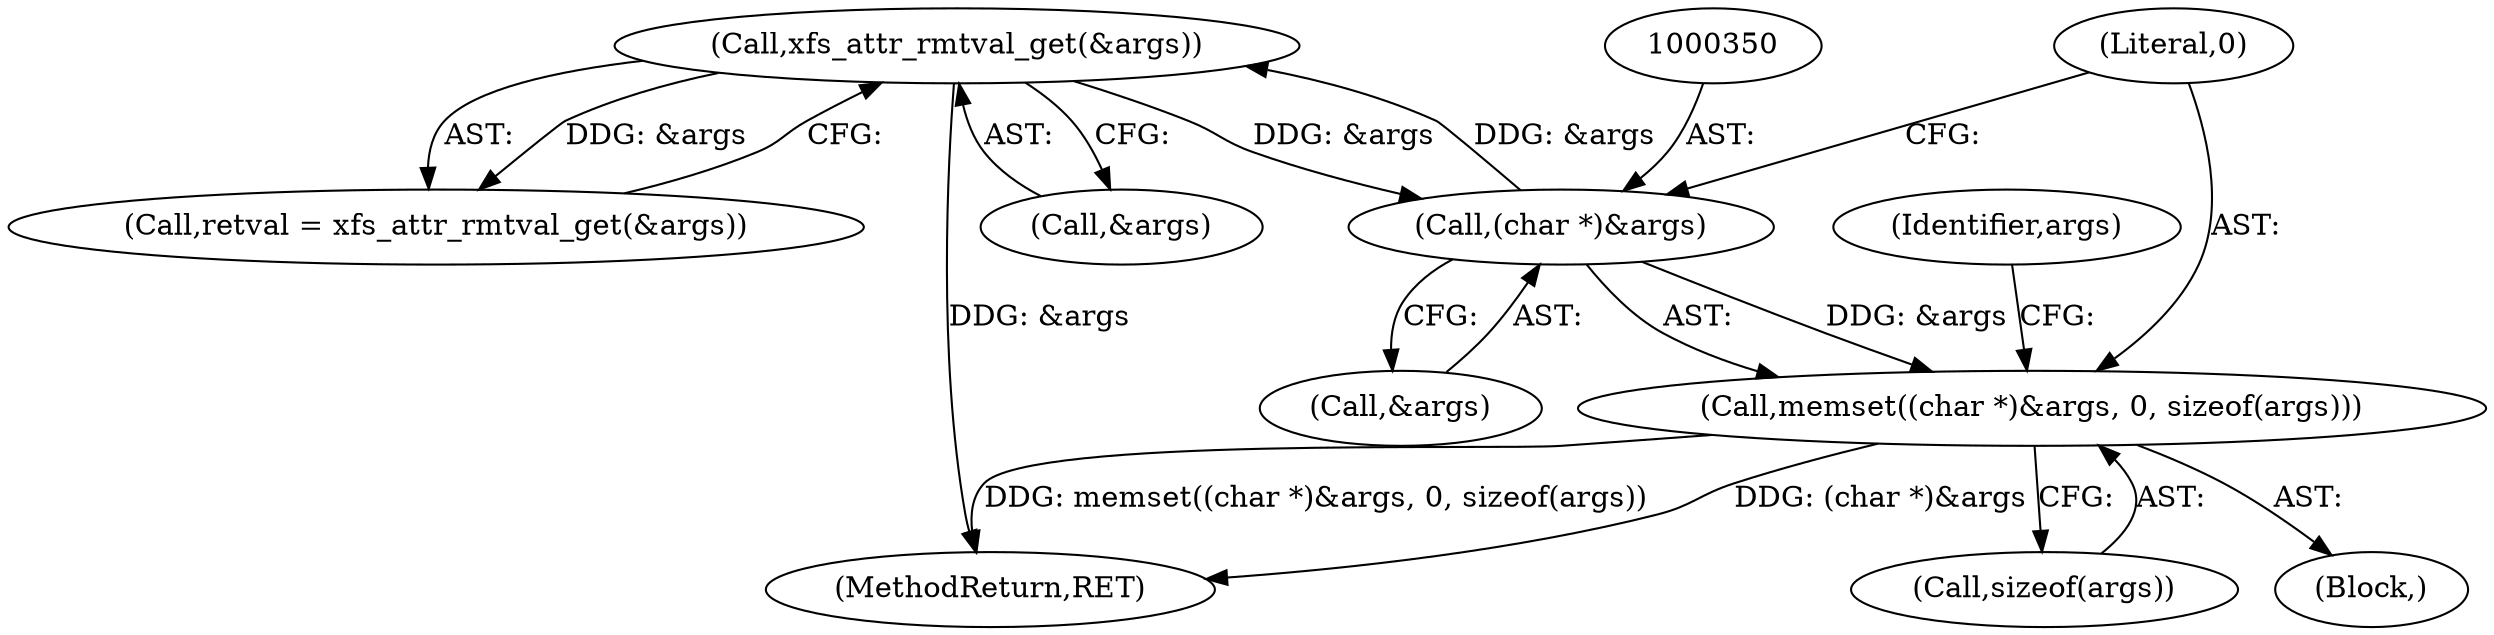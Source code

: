 digraph "0_linux_8275cdd0e7ac550dcce2b3ef6d2fb3b808c1ae59_7@API" {
"1000348" [label="(Call,memset((char *)&args, 0, sizeof(args)))"];
"1000349" [label="(Call,(char *)&args)"];
"1000408" [label="(Call,xfs_attr_rmtval_get(&args))"];
"1000406" [label="(Call,retval = xfs_attr_rmtval_get(&args))"];
"1000358" [label="(Identifier,args)"];
"1000474" [label="(MethodReturn,RET)"];
"1000353" [label="(Literal,0)"];
"1000348" [label="(Call,memset((char *)&args, 0, sizeof(args)))"];
"1000354" [label="(Call,sizeof(args))"];
"1000351" [label="(Call,&args)"];
"1000408" [label="(Call,xfs_attr_rmtval_get(&args))"];
"1000409" [label="(Call,&args)"];
"1000346" [label="(Block,)"];
"1000349" [label="(Call,(char *)&args)"];
"1000348" -> "1000346"  [label="AST: "];
"1000348" -> "1000354"  [label="CFG: "];
"1000349" -> "1000348"  [label="AST: "];
"1000353" -> "1000348"  [label="AST: "];
"1000354" -> "1000348"  [label="AST: "];
"1000358" -> "1000348"  [label="CFG: "];
"1000348" -> "1000474"  [label="DDG: (char *)&args"];
"1000348" -> "1000474"  [label="DDG: memset((char *)&args, 0, sizeof(args))"];
"1000349" -> "1000348"  [label="DDG: &args"];
"1000349" -> "1000351"  [label="CFG: "];
"1000350" -> "1000349"  [label="AST: "];
"1000351" -> "1000349"  [label="AST: "];
"1000353" -> "1000349"  [label="CFG: "];
"1000408" -> "1000349"  [label="DDG: &args"];
"1000349" -> "1000408"  [label="DDG: &args"];
"1000408" -> "1000406"  [label="AST: "];
"1000408" -> "1000409"  [label="CFG: "];
"1000409" -> "1000408"  [label="AST: "];
"1000406" -> "1000408"  [label="CFG: "];
"1000408" -> "1000474"  [label="DDG: &args"];
"1000408" -> "1000406"  [label="DDG: &args"];
}

